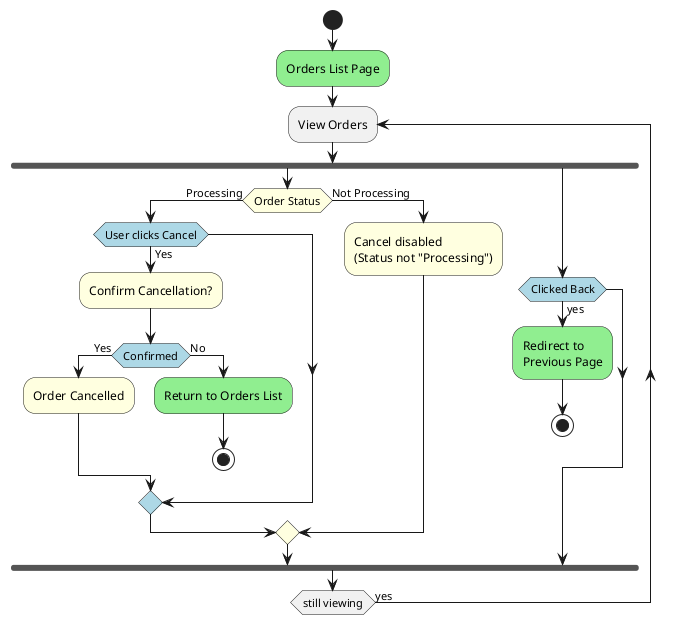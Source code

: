 @startuml OrdersHistoryDiagram
start
#lightgreen:Orders List Page;
repeat :View Orders;
fork
#lightyellow:if (Order Status) then(Processing)
  #lightblue:if(User clicks Cancel) then(Yes)
    #lightyellow:Confirm Cancellation?;
    #lightblue:if (Confirmed) then (Yes)
      #lightyellow:Order Cancelled;
    else (No)
      #lightgreen:Return to Orders List;
      stop
    endif
  endif
else (Not Processing)
  #lightyellow:Cancel disabled\n(Status not "Processing");
endif
fork again
#lightblue:if(Clicked Back) then(yes)
  #lightgreen:Redirect to\nPrevious Page;
  stop
endif
end fork
repeat while(still viewing) is(yes)
@enduml